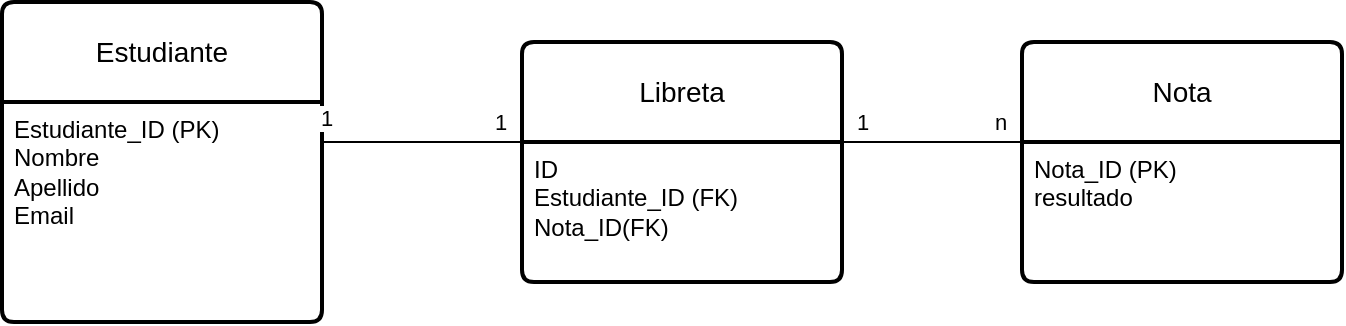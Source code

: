 <mxfile version="24.2.2" type="device">
  <diagram id="R2lEEEUBdFMjLlhIrx00" name="Page-1">
    <mxGraphModel dx="731" dy="744" grid="1" gridSize="10" guides="1" tooltips="1" connect="1" arrows="1" fold="1" page="1" pageScale="1" pageWidth="850" pageHeight="1100" math="0" shadow="0" extFonts="Permanent Marker^https://fonts.googleapis.com/css?family=Permanent+Marker">
      <root>
        <mxCell id="0" />
        <mxCell id="1" parent="0" />
        <mxCell id="M3E8qOzE-T0-WnazmGKJ-1" value="Estudiante" style="swimlane;childLayout=stackLayout;horizontal=1;startSize=50;horizontalStack=0;rounded=1;fontSize=14;fontStyle=0;strokeWidth=2;resizeParent=0;resizeLast=1;shadow=0;dashed=0;align=center;arcSize=4;whiteSpace=wrap;html=1;" parent="1" vertex="1">
          <mxGeometry x="170" y="130" width="160" height="160" as="geometry" />
        </mxCell>
        <mxCell id="M3E8qOzE-T0-WnazmGKJ-2" value="&lt;div&gt;Estudiante_ID (PK)&lt;/div&gt;&lt;div&gt;Nombre&lt;/div&gt;&lt;div&gt;Apellido&lt;/div&gt;Email" style="align=left;strokeColor=none;fillColor=none;spacingLeft=4;fontSize=12;verticalAlign=top;resizable=0;rotatable=0;part=1;html=1;" parent="M3E8qOzE-T0-WnazmGKJ-1" vertex="1">
          <mxGeometry y="50" width="160" height="110" as="geometry" />
        </mxCell>
        <mxCell id="M3E8qOzE-T0-WnazmGKJ-7" style="edgeStyle=orthogonalEdgeStyle;rounded=0;orthogonalLoop=1;jettySize=auto;html=1;entryX=1;entryY=0.5;entryDx=0;entryDy=0;endArrow=none;endFill=0;" parent="1" source="M3E8qOzE-T0-WnazmGKJ-3" target="M3E8qOzE-T0-WnazmGKJ-1" edge="1">
          <mxGeometry relative="1" as="geometry">
            <Array as="points">
              <mxPoint x="330" y="200" />
            </Array>
          </mxGeometry>
        </mxCell>
        <mxCell id="M3E8qOzE-T0-WnazmGKJ-8" value="1" style="edgeLabel;html=1;align=center;verticalAlign=middle;resizable=0;points=[];" parent="M3E8qOzE-T0-WnazmGKJ-7" vertex="1" connectable="0">
          <mxGeometry x="0.816" y="2" relative="1" as="geometry">
            <mxPoint y="-12" as="offset" />
          </mxGeometry>
        </mxCell>
        <mxCell id="M3E8qOzE-T0-WnazmGKJ-9" value="1" style="edgeLabel;html=1;align=center;verticalAlign=middle;resizable=0;points=[];" parent="M3E8qOzE-T0-WnazmGKJ-7" vertex="1" connectable="0">
          <mxGeometry x="-0.8" relative="1" as="geometry">
            <mxPoint y="-10" as="offset" />
          </mxGeometry>
        </mxCell>
        <mxCell id="M3E8qOzE-T0-WnazmGKJ-3" value="Libreta" style="swimlane;childLayout=stackLayout;horizontal=1;startSize=50;horizontalStack=0;rounded=1;fontSize=14;fontStyle=0;strokeWidth=2;resizeParent=0;resizeLast=1;shadow=0;dashed=0;align=center;arcSize=4;whiteSpace=wrap;html=1;" parent="1" vertex="1">
          <mxGeometry x="430" y="150" width="160" height="120" as="geometry" />
        </mxCell>
        <mxCell id="M3E8qOzE-T0-WnazmGKJ-4" value="&lt;div&gt;ID&lt;/div&gt;&lt;div&gt;Estudiante_ID (FK)&lt;/div&gt;&lt;div&gt;Nota_ID(FK)&lt;br&gt;&lt;/div&gt;" style="align=left;strokeColor=none;fillColor=none;spacingLeft=4;fontSize=12;verticalAlign=top;resizable=0;rotatable=0;part=1;html=1;" parent="M3E8qOzE-T0-WnazmGKJ-3" vertex="1">
          <mxGeometry y="50" width="160" height="70" as="geometry" />
        </mxCell>
        <mxCell id="M3E8qOzE-T0-WnazmGKJ-5" value="Nota" style="swimlane;childLayout=stackLayout;horizontal=1;startSize=50;horizontalStack=0;rounded=1;fontSize=14;fontStyle=0;strokeWidth=2;resizeParent=0;resizeLast=1;shadow=0;dashed=0;align=center;arcSize=4;whiteSpace=wrap;html=1;" parent="1" vertex="1">
          <mxGeometry x="680" y="150" width="160" height="120" as="geometry" />
        </mxCell>
        <mxCell id="M3E8qOzE-T0-WnazmGKJ-6" value="&lt;div&gt;Nota_ID (PK)&lt;/div&gt;&lt;div&gt;resultado&lt;br&gt;&lt;/div&gt;" style="align=left;strokeColor=none;fillColor=none;spacingLeft=4;fontSize=12;verticalAlign=top;resizable=0;rotatable=0;part=1;html=1;" parent="M3E8qOzE-T0-WnazmGKJ-5" vertex="1">
          <mxGeometry y="50" width="160" height="70" as="geometry" />
        </mxCell>
        <mxCell id="M3E8qOzE-T0-WnazmGKJ-10" value="" style="edgeStyle=orthogonalEdgeStyle;rounded=0;orthogonalLoop=1;jettySize=auto;html=1;entryX=0;entryY=0.5;entryDx=0;entryDy=0;endArrow=none;endFill=0;" parent="1" source="M3E8qOzE-T0-WnazmGKJ-4" target="M3E8qOzE-T0-WnazmGKJ-6" edge="1">
          <mxGeometry relative="1" as="geometry">
            <Array as="points">
              <mxPoint x="680" y="200" />
            </Array>
          </mxGeometry>
        </mxCell>
        <mxCell id="M3E8qOzE-T0-WnazmGKJ-11" value="1" style="edgeLabel;html=1;align=center;verticalAlign=middle;resizable=0;points=[];" parent="M3E8qOzE-T0-WnazmGKJ-10" vertex="1" connectable="0">
          <mxGeometry x="-0.363" y="-1" relative="1" as="geometry">
            <mxPoint x="-30" y="-11" as="offset" />
          </mxGeometry>
        </mxCell>
        <mxCell id="M3E8qOzE-T0-WnazmGKJ-12" value="n" style="edgeLabel;html=1;align=center;verticalAlign=middle;resizable=0;points=[];" parent="M3E8qOzE-T0-WnazmGKJ-10" vertex="1" connectable="0">
          <mxGeometry x="0.255" y="1" relative="1" as="geometry">
            <mxPoint y="-9" as="offset" />
          </mxGeometry>
        </mxCell>
      </root>
    </mxGraphModel>
  </diagram>
</mxfile>
